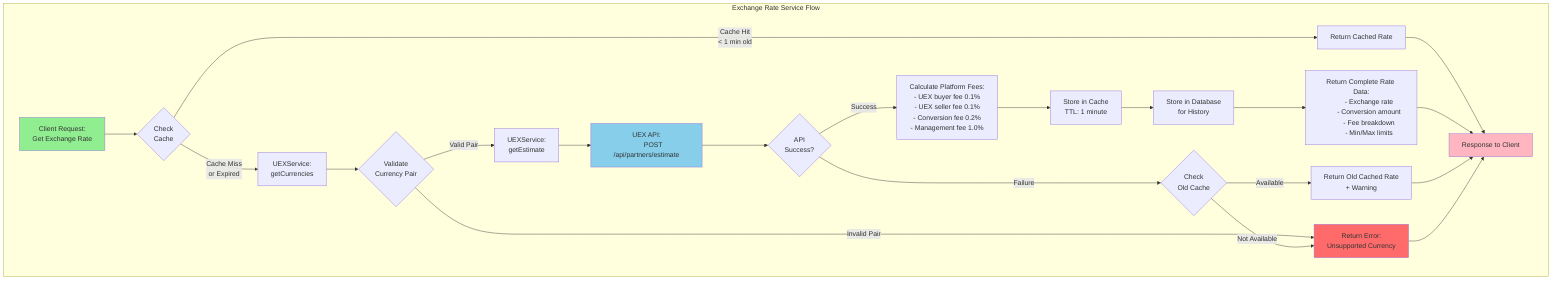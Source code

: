flowchart TB
    subgraph ExchangeRateFlow["Exchange Rate Service Flow"]
        START["Client Request:
        Get Exchange Rate"]

        START --> CHECK_CACHE{"Check
        Cache"}

        CHECK_CACHE -->|"Cache Hit
        < 1 min old"| RETURN_CACHED["Return Cached Rate"]
        CHECK_CACHE -->|"Cache Miss
        or Expired"| FETCH_CURRENCIES

        FETCH_CURRENCIES["UEXService:
        getCurrencies"]
        FETCH_CURRENCIES --> VALIDATE{"Validate
        Currency Pair"}

        VALIDATE -->|"Invalid Pair"| ERROR["Return Error:
        Unsupported Currency"]
        VALIDATE -->|"Valid Pair"| FETCH_ESTIMATE

        FETCH_ESTIMATE["UEXService:
        getEstimate"]
        FETCH_ESTIMATE --> UEX_API_CALL["UEX API:
        POST /api/partners/estimate"]

        UEX_API_CALL --> API_SUCCESS{"API
        Success?"}

        API_SUCCESS -->|"Success"| CALC_FEES["Calculate Platform Fees:
        - UEX buyer fee 0.1%
        - UEX seller fee 0.1%
        - Conversion fee 0.2%
        - Management fee 1.0%"]
        API_SUCCESS -->|"Failure"| FALLBACK{"Check
        Old Cache"}

        FALLBACK -->|"Available"| RETURN_OLD["Return Old Cached Rate
        + Warning"]
        FALLBACK -->|"Not Available"| ERROR

        CALC_FEES --> STORE_CACHE["Store in Cache
        TTL: 1 minute"]
        STORE_CACHE --> STORE_DB["Store in Database
        for History"]
        STORE_DB --> RETURN_RATE["Return Complete Rate Data:
        - Exchange rate
        - Conversion amount
        - Fee breakdown
        - Min/Max limits"]

        RETURN_CACHED --> END["Response to Client"]
        RETURN_RATE --> END
        RETURN_OLD --> END
        ERROR --> END
    end

    style START fill:#90EE90
    style END fill:#FFB6C1
    style ERROR fill:#FF6B6B
    style UEX_API_CALL fill:#87CEEB